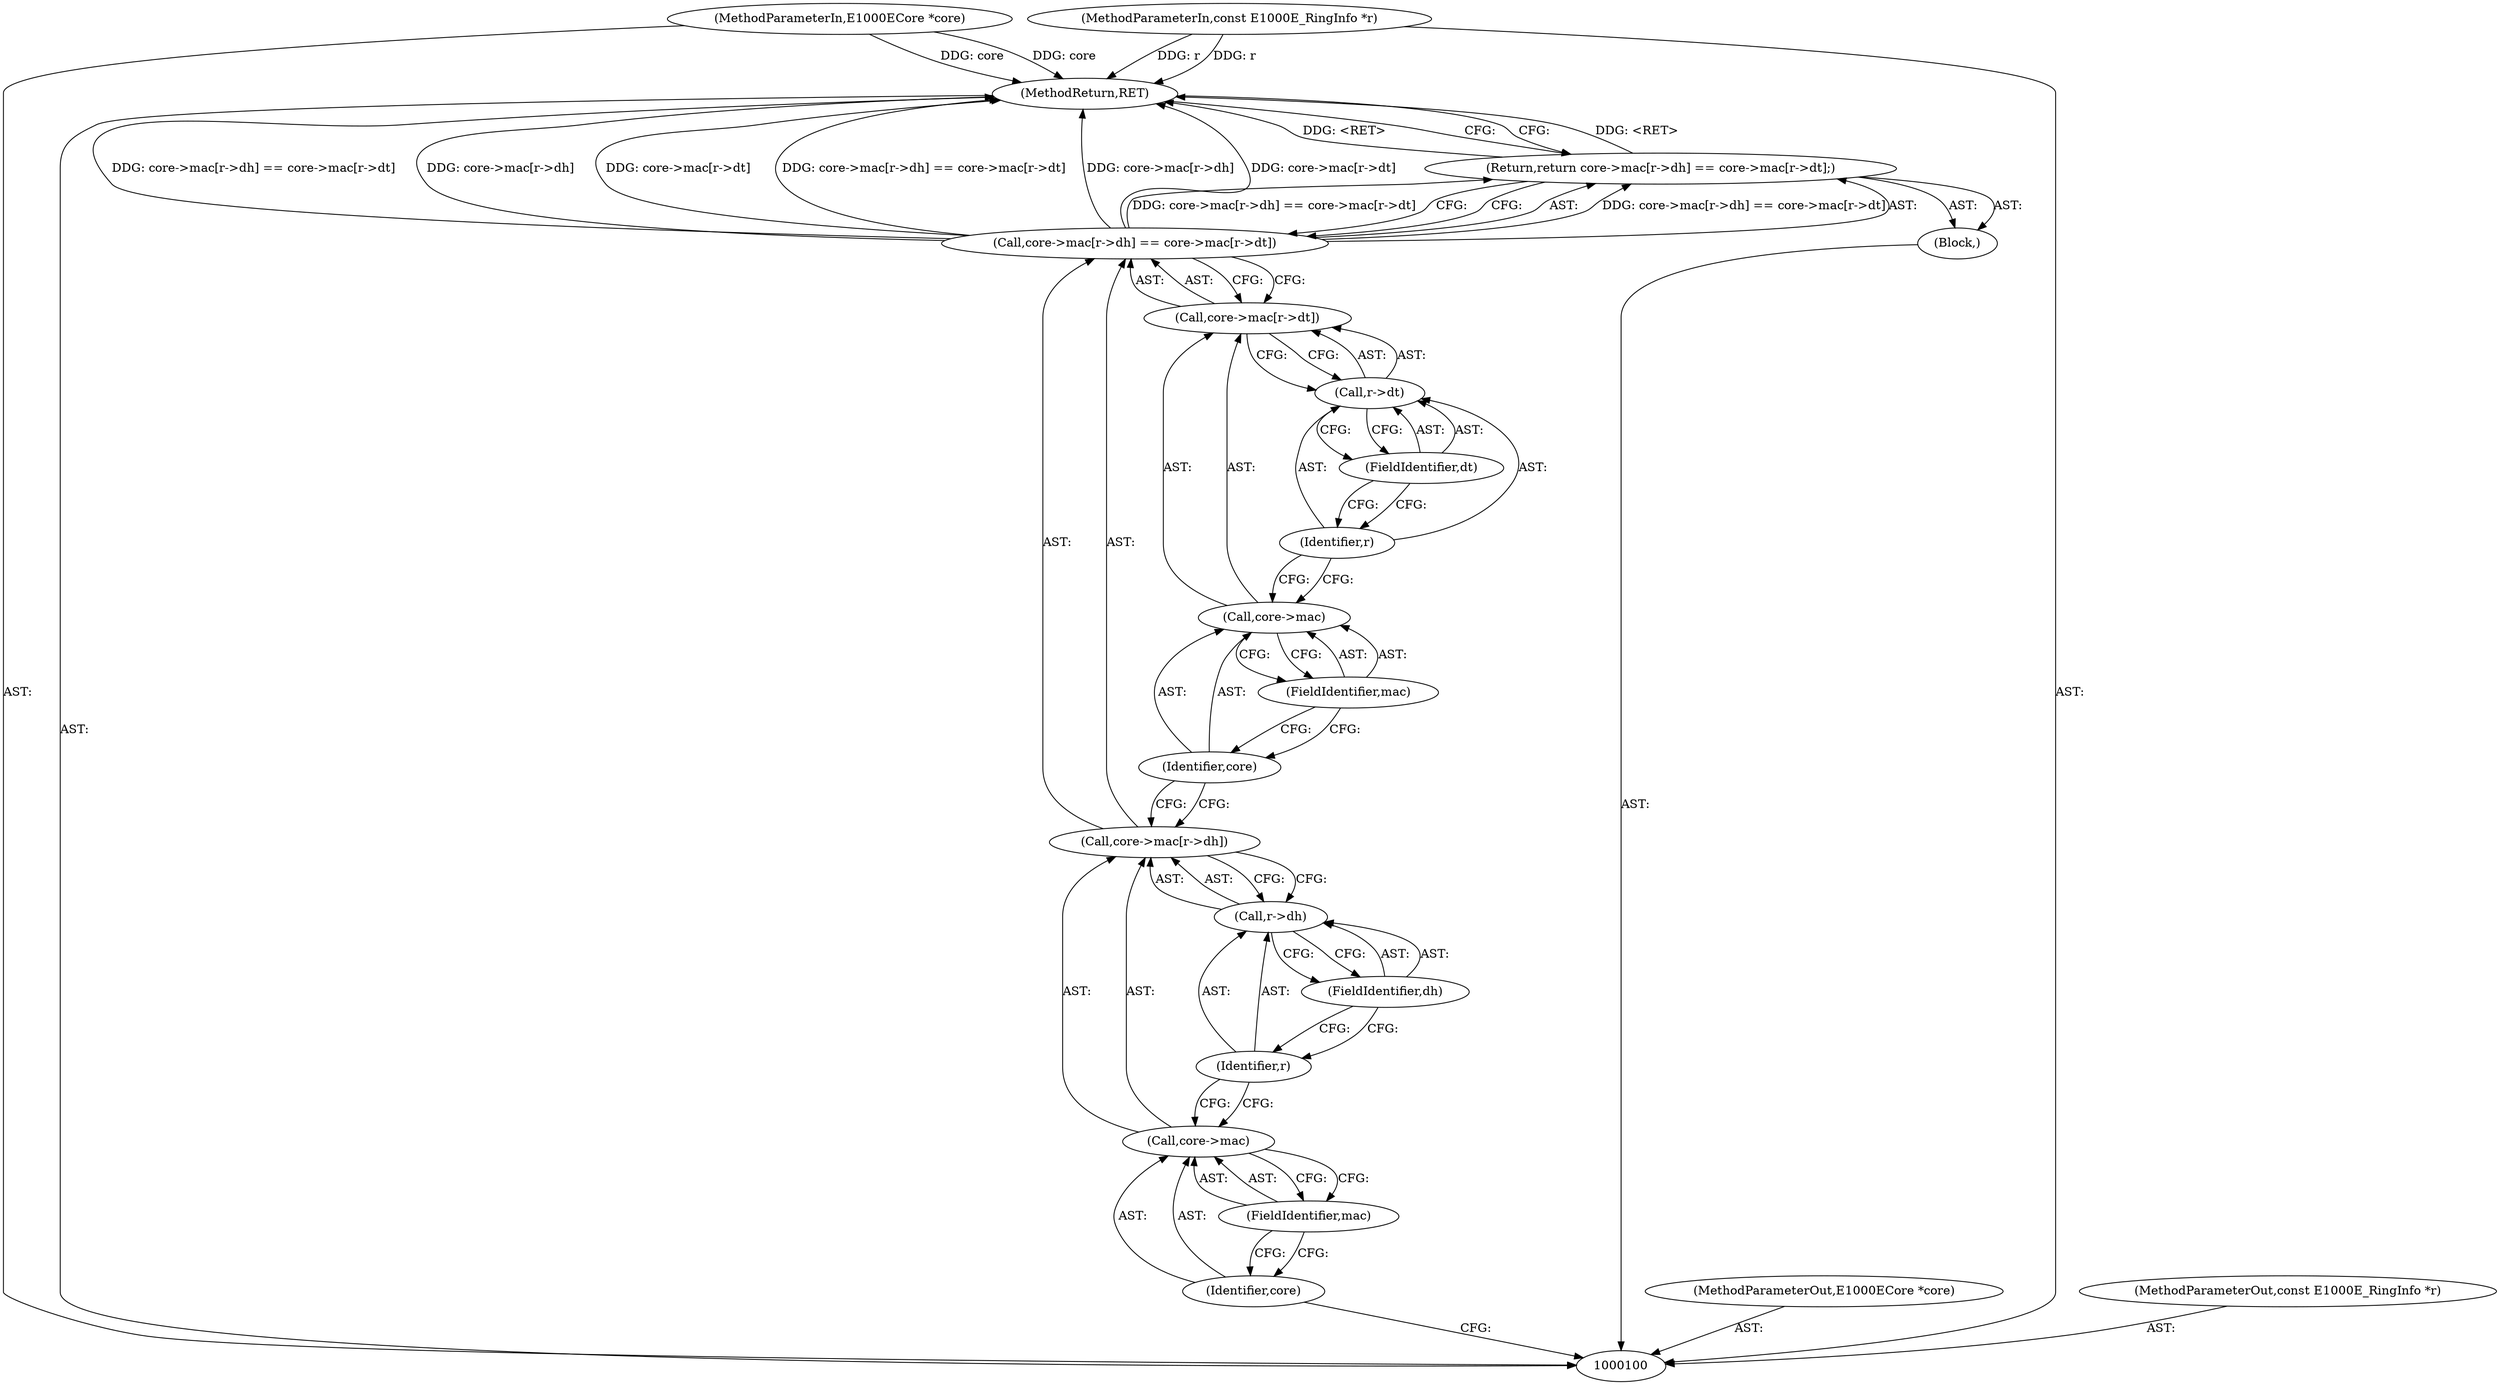 digraph "1_qemu_4154c7e03fa55b4cf52509a83d50d6c09d743b77" {
"1000120" [label="(MethodReturn,RET)"];
"1000101" [label="(MethodParameterIn,E1000ECore *core)"];
"1000141" [label="(MethodParameterOut,E1000ECore *core)"];
"1000102" [label="(MethodParameterIn,const E1000E_RingInfo *r)"];
"1000142" [label="(MethodParameterOut,const E1000E_RingInfo *r)"];
"1000103" [label="(Block,)"];
"1000105" [label="(Call,core->mac[r->dh] == core->mac[r->dt])"];
"1000106" [label="(Call,core->mac[r->dh])"];
"1000107" [label="(Call,core->mac)"];
"1000108" [label="(Identifier,core)"];
"1000109" [label="(FieldIdentifier,mac)"];
"1000110" [label="(Call,r->dh)"];
"1000111" [label="(Identifier,r)"];
"1000112" [label="(FieldIdentifier,dh)"];
"1000113" [label="(Call,core->mac[r->dt])"];
"1000114" [label="(Call,core->mac)"];
"1000115" [label="(Identifier,core)"];
"1000116" [label="(FieldIdentifier,mac)"];
"1000104" [label="(Return,return core->mac[r->dh] == core->mac[r->dt];)"];
"1000117" [label="(Call,r->dt)"];
"1000118" [label="(Identifier,r)"];
"1000119" [label="(FieldIdentifier,dt)"];
"1000120" -> "1000100"  [label="AST: "];
"1000120" -> "1000104"  [label="CFG: "];
"1000105" -> "1000120"  [label="DDG: core->mac[r->dh] == core->mac[r->dt]"];
"1000105" -> "1000120"  [label="DDG: core->mac[r->dh]"];
"1000105" -> "1000120"  [label="DDG: core->mac[r->dt]"];
"1000102" -> "1000120"  [label="DDG: r"];
"1000101" -> "1000120"  [label="DDG: core"];
"1000104" -> "1000120"  [label="DDG: <RET>"];
"1000101" -> "1000100"  [label="AST: "];
"1000101" -> "1000120"  [label="DDG: core"];
"1000141" -> "1000100"  [label="AST: "];
"1000102" -> "1000100"  [label="AST: "];
"1000102" -> "1000120"  [label="DDG: r"];
"1000142" -> "1000100"  [label="AST: "];
"1000103" -> "1000100"  [label="AST: "];
"1000104" -> "1000103"  [label="AST: "];
"1000105" -> "1000104"  [label="AST: "];
"1000105" -> "1000113"  [label="CFG: "];
"1000106" -> "1000105"  [label="AST: "];
"1000113" -> "1000105"  [label="AST: "];
"1000104" -> "1000105"  [label="CFG: "];
"1000105" -> "1000120"  [label="DDG: core->mac[r->dh] == core->mac[r->dt]"];
"1000105" -> "1000120"  [label="DDG: core->mac[r->dh]"];
"1000105" -> "1000120"  [label="DDG: core->mac[r->dt]"];
"1000105" -> "1000104"  [label="DDG: core->mac[r->dh] == core->mac[r->dt]"];
"1000106" -> "1000105"  [label="AST: "];
"1000106" -> "1000110"  [label="CFG: "];
"1000107" -> "1000106"  [label="AST: "];
"1000110" -> "1000106"  [label="AST: "];
"1000115" -> "1000106"  [label="CFG: "];
"1000107" -> "1000106"  [label="AST: "];
"1000107" -> "1000109"  [label="CFG: "];
"1000108" -> "1000107"  [label="AST: "];
"1000109" -> "1000107"  [label="AST: "];
"1000111" -> "1000107"  [label="CFG: "];
"1000108" -> "1000107"  [label="AST: "];
"1000108" -> "1000100"  [label="CFG: "];
"1000109" -> "1000108"  [label="CFG: "];
"1000109" -> "1000107"  [label="AST: "];
"1000109" -> "1000108"  [label="CFG: "];
"1000107" -> "1000109"  [label="CFG: "];
"1000110" -> "1000106"  [label="AST: "];
"1000110" -> "1000112"  [label="CFG: "];
"1000111" -> "1000110"  [label="AST: "];
"1000112" -> "1000110"  [label="AST: "];
"1000106" -> "1000110"  [label="CFG: "];
"1000111" -> "1000110"  [label="AST: "];
"1000111" -> "1000107"  [label="CFG: "];
"1000112" -> "1000111"  [label="CFG: "];
"1000112" -> "1000110"  [label="AST: "];
"1000112" -> "1000111"  [label="CFG: "];
"1000110" -> "1000112"  [label="CFG: "];
"1000113" -> "1000105"  [label="AST: "];
"1000113" -> "1000117"  [label="CFG: "];
"1000114" -> "1000113"  [label="AST: "];
"1000117" -> "1000113"  [label="AST: "];
"1000105" -> "1000113"  [label="CFG: "];
"1000114" -> "1000113"  [label="AST: "];
"1000114" -> "1000116"  [label="CFG: "];
"1000115" -> "1000114"  [label="AST: "];
"1000116" -> "1000114"  [label="AST: "];
"1000118" -> "1000114"  [label="CFG: "];
"1000115" -> "1000114"  [label="AST: "];
"1000115" -> "1000106"  [label="CFG: "];
"1000116" -> "1000115"  [label="CFG: "];
"1000116" -> "1000114"  [label="AST: "];
"1000116" -> "1000115"  [label="CFG: "];
"1000114" -> "1000116"  [label="CFG: "];
"1000104" -> "1000103"  [label="AST: "];
"1000104" -> "1000105"  [label="CFG: "];
"1000105" -> "1000104"  [label="AST: "];
"1000120" -> "1000104"  [label="CFG: "];
"1000104" -> "1000120"  [label="DDG: <RET>"];
"1000105" -> "1000104"  [label="DDG: core->mac[r->dh] == core->mac[r->dt]"];
"1000117" -> "1000113"  [label="AST: "];
"1000117" -> "1000119"  [label="CFG: "];
"1000118" -> "1000117"  [label="AST: "];
"1000119" -> "1000117"  [label="AST: "];
"1000113" -> "1000117"  [label="CFG: "];
"1000118" -> "1000117"  [label="AST: "];
"1000118" -> "1000114"  [label="CFG: "];
"1000119" -> "1000118"  [label="CFG: "];
"1000119" -> "1000117"  [label="AST: "];
"1000119" -> "1000118"  [label="CFG: "];
"1000117" -> "1000119"  [label="CFG: "];
}
